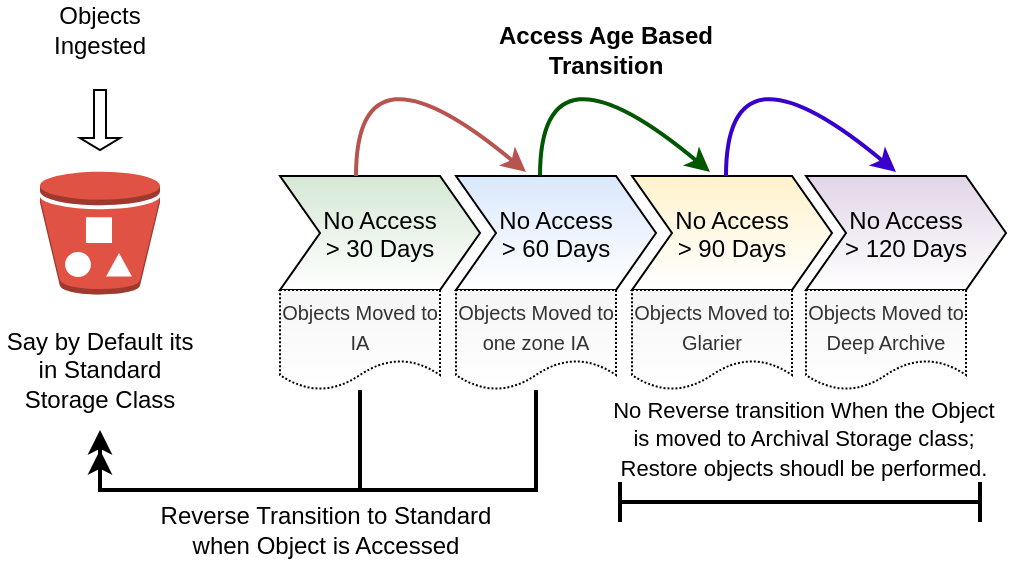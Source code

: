 <mxfile version="12.5.3" type="device" pages="2"><diagram id="UPrZ21u3Sxta1v2jMHAh" name="Page-1"><mxGraphModel dx="643" dy="426" grid="1" gridSize="10" guides="1" tooltips="1" connect="1" arrows="1" fold="1" page="1" pageScale="1" pageWidth="827" pageHeight="1169" math="0" shadow="0"><root><mxCell id="0"/><mxCell id="1" parent="0"/><mxCell id="R510ErfRruc9NUg7haOz-1" value="" style="swimlane;childLayout=stackLayout;horizontal=1;fillColor=none;horizontalStack=1;resizeParent=1;resizeParentMax=0;resizeLast=0;collapsible=0;strokeColor=none;stackBorder=10;stackSpacing=-12;resizable=1;align=center;points=[];fontColor=#000000;" vertex="1" parent="1"><mxGeometry x="240" y="270" width="296" height="100" as="geometry"/></mxCell><mxCell id="R510ErfRruc9NUg7haOz-2" value="No Access&#10;&gt; 30 Days" style="shape=step;perimeter=stepPerimeter;fixedSize=1;points=[];fillColor=#d5e8d4;strokeColor=#000000;gradientColor=#ffffff;" vertex="1" parent="R510ErfRruc9NUg7haOz-1"><mxGeometry x="10" y="33" width="100" height="57" as="geometry"/></mxCell><mxCell id="R510ErfRruc9NUg7haOz-3" value="" style="curved=1;endArrow=classic;html=1;entryX=0.35;entryY=-0.035;entryDx=0;entryDy=0;entryPerimeter=0;exitX=0.38;exitY=0;exitDx=0;exitDy=0;exitPerimeter=0;strokeWidth=2;fillColor=#008a00;strokeColor=#005700;" edge="1" parent="R510ErfRruc9NUg7haOz-1"><mxGeometry width="50" height="50" relative="1" as="geometry"><mxPoint x="140" y="33" as="sourcePoint"/><mxPoint x="225" y="31.005" as="targetPoint"/><Array as="points"><mxPoint x="140" y="-40"/></Array></mxGeometry></mxCell><mxCell id="R510ErfRruc9NUg7haOz-4" value="No Access&#10;&gt; 60 Days" style="shape=step;perimeter=stepPerimeter;fixedSize=1;points=[];fillColor=#dae8fc;strokeColor=#000000;gradientColor=#ffffff;" vertex="1" parent="R510ErfRruc9NUg7haOz-1"><mxGeometry x="98" y="33" width="100" height="57" as="geometry"/></mxCell><mxCell id="R510ErfRruc9NUg7haOz-5" value="No Access&#10;&gt; 90 Days" style="shape=step;perimeter=stepPerimeter;fixedSize=1;points=[];fillColor=#fff2cc;strokeColor=#000000;gradientColor=#ffffff;" vertex="1" parent="R510ErfRruc9NUg7haOz-1"><mxGeometry x="186" y="33" width="100" height="57" as="geometry"/></mxCell><mxCell id="R510ErfRruc9NUg7haOz-6" value="" style="curved=1;endArrow=classic;html=1;entryX=0.35;entryY=-0.035;entryDx=0;entryDy=0;entryPerimeter=0;exitX=0.38;exitY=0;exitDx=0;exitDy=0;exitPerimeter=0;strokeWidth=2;fillColor=#f8cecc;strokeColor=#b85450;" edge="1" parent="R510ErfRruc9NUg7haOz-1" source="R510ErfRruc9NUg7haOz-2" target="R510ErfRruc9NUg7haOz-4"><mxGeometry width="50" height="50" relative="1" as="geometry"><mxPoint x="48" y="10" as="sourcePoint"/><mxPoint x="98" y="-40" as="targetPoint"/><Array as="points"><mxPoint x="48" y="-40"/></Array></mxGeometry></mxCell><mxCell id="R510ErfRruc9NUg7haOz-7" value="" style="curved=1;endArrow=classic;html=1;entryX=0.35;entryY=-0.035;entryDx=0;entryDy=0;entryPerimeter=0;exitX=0.38;exitY=0;exitDx=0;exitDy=0;exitPerimeter=0;strokeWidth=2;fillColor=#6a00ff;strokeColor=#3700CC;" edge="1" parent="R510ErfRruc9NUg7haOz-1"><mxGeometry width="50" height="50" relative="1" as="geometry"><mxPoint x="233" y="33" as="sourcePoint"/><mxPoint x="318" y="31.005" as="targetPoint"/><Array as="points"><mxPoint x="233" y="-40"/></Array></mxGeometry></mxCell><mxCell id="R510ErfRruc9NUg7haOz-8" value="No Access&#10;&gt; 120 Days" style="shape=step;perimeter=stepPerimeter;fixedSize=1;points=[];fillColor=#e1d5e7;strokeColor=#000000;gradientColor=#ffffff;" vertex="1" parent="1"><mxGeometry x="513" y="303" width="100" height="57" as="geometry"/></mxCell><mxCell id="R510ErfRruc9NUg7haOz-9" value="" style="outlineConnect=0;dashed=0;verticalLabelPosition=bottom;verticalAlign=top;align=center;html=1;shape=mxgraph.aws3.bucket_with_objects;fillColor=#E05243;gradientColor=none;" vertex="1" parent="1"><mxGeometry x="130" y="300.75" width="60" height="61.5" as="geometry"/></mxCell><mxCell id="R510ErfRruc9NUg7haOz-10" value="" style="shape=singleArrow;direction=south;whiteSpace=wrap;html=1;" vertex="1" parent="1"><mxGeometry x="150" y="260" width="20" height="30" as="geometry"/></mxCell><mxCell id="R510ErfRruc9NUg7haOz-11" value="Objects Ingested" style="text;html=1;strokeColor=none;fillColor=none;align=center;verticalAlign=middle;whiteSpace=wrap;rounded=0;" vertex="1" parent="1"><mxGeometry x="140" y="220" width="40" height="20" as="geometry"/></mxCell><mxCell id="R510ErfRruc9NUg7haOz-12" value="Say by Default its in Standard Storage Class" style="text;html=1;strokeColor=none;fillColor=none;align=center;verticalAlign=middle;whiteSpace=wrap;rounded=0;" vertex="1" parent="1"><mxGeometry x="110" y="390" width="100" height="20" as="geometry"/></mxCell><mxCell id="R510ErfRruc9NUg7haOz-13" style="edgeStyle=orthogonalEdgeStyle;rounded=0;orthogonalLoop=1;jettySize=auto;html=1;startArrow=none;startFill=0;endArrow=classic;endFill=1;strokeWidth=2;" edge="1" parent="1" source="R510ErfRruc9NUg7haOz-14"><mxGeometry relative="1" as="geometry"><mxPoint x="160" y="430" as="targetPoint"/><Array as="points"><mxPoint x="290" y="460"/><mxPoint x="160" y="460"/></Array></mxGeometry></mxCell><mxCell id="R510ErfRruc9NUg7haOz-14" value="&lt;font style=&quot;font-size: 10px&quot;&gt;Objects Moved to IA&lt;/font&gt;" style="shape=document;whiteSpace=wrap;html=1;boundedLbl=1;fillColor=#f5f5f5;strokeColor=#000000;fontColor=#333333;gradientColor=#ffffff;dashed=1;dashPattern=1 1;" vertex="1" parent="1"><mxGeometry x="250" y="360" width="80" height="50" as="geometry"/></mxCell><mxCell id="R510ErfRruc9NUg7haOz-15" style="edgeStyle=orthogonalEdgeStyle;rounded=0;orthogonalLoop=1;jettySize=auto;html=1;startArrow=none;startFill=0;endArrow=classic;endFill=1;strokeWidth=2;" edge="1" parent="1" source="R510ErfRruc9NUg7haOz-16"><mxGeometry relative="1" as="geometry"><mxPoint x="160" y="440" as="targetPoint"/><Array as="points"><mxPoint x="378" y="460"/><mxPoint x="160" y="460"/></Array></mxGeometry></mxCell><mxCell id="R510ErfRruc9NUg7haOz-16" value="&lt;font style=&quot;font-size: 10px&quot;&gt;Objects Moved to one zone IA&lt;/font&gt;" style="shape=document;whiteSpace=wrap;html=1;boundedLbl=1;fillColor=#f5f5f5;strokeColor=#000000;fontColor=#333333;gradientColor=#ffffff;dashed=1;dashPattern=1 1;" vertex="1" parent="1"><mxGeometry x="338" y="360" width="80" height="50" as="geometry"/></mxCell><mxCell id="R510ErfRruc9NUg7haOz-17" value="&lt;font style=&quot;font-size: 10px&quot;&gt;Objects Moved to Glarier&lt;/font&gt;" style="shape=document;whiteSpace=wrap;html=1;boundedLbl=1;fillColor=#f5f5f5;strokeColor=#000000;fontColor=#333333;gradientColor=#ffffff;dashed=1;dashPattern=1 1;" vertex="1" parent="1"><mxGeometry x="426" y="360" width="80" height="50" as="geometry"/></mxCell><mxCell id="R510ErfRruc9NUg7haOz-18" value="&lt;font style=&quot;font-size: 10px&quot;&gt;Objects Moved to Deep Archive&lt;/font&gt;" style="shape=document;whiteSpace=wrap;html=1;boundedLbl=1;fillColor=#f5f5f5;strokeColor=#000000;fontColor=#333333;gradientColor=#ffffff;dashed=1;dashPattern=1 1;" vertex="1" parent="1"><mxGeometry x="513" y="360" width="80" height="50" as="geometry"/></mxCell><mxCell id="R510ErfRruc9NUg7haOz-19" value="Access Age Based Transition" style="text;html=1;strokeColor=none;fillColor=none;align=center;verticalAlign=middle;whiteSpace=wrap;rounded=0;fontStyle=1" vertex="1" parent="1"><mxGeometry x="358" y="230" width="110" height="20" as="geometry"/></mxCell><mxCell id="R510ErfRruc9NUg7haOz-20" value="" style="shape=crossbar;whiteSpace=wrap;html=1;rounded=1;strokeWidth=2;" vertex="1" parent="1"><mxGeometry x="420" y="456" width="180" height="20" as="geometry"/></mxCell><mxCell id="R510ErfRruc9NUg7haOz-21" value="&lt;font style=&quot;font-size: 11px&quot;&gt;No Reverse transition When the Object is moved to Archival Storage class; Restore objects shoudl be performed.&lt;/font&gt;" style="text;html=1;strokeColor=none;fillColor=none;align=center;verticalAlign=middle;whiteSpace=wrap;rounded=0;" vertex="1" parent="1"><mxGeometry x="412" y="424" width="200" height="20" as="geometry"/></mxCell><mxCell id="R510ErfRruc9NUg7haOz-22" value="Reverse Transition to Standard when Object is Accessed" style="text;html=1;strokeColor=none;fillColor=none;align=center;verticalAlign=middle;whiteSpace=wrap;rounded=0;" vertex="1" parent="1"><mxGeometry x="188" y="470" width="170" height="20" as="geometry"/></mxCell></root></mxGraphModel></diagram><diagram id="9WHNC9fn39oVW539fFD8" name="Page-2"><mxGraphModel dx="932" dy="617" grid="1" gridSize="10" guides="1" tooltips="1" connect="1" arrows="1" fold="1" page="1" pageScale="1" pageWidth="827" pageHeight="1169" math="0" shadow="0"><root><mxCell id="V0-_SJWaz8lJhYiRVJ0K-0"/><mxCell id="V0-_SJWaz8lJhYiRVJ0K-1" parent="V0-_SJWaz8lJhYiRVJ0K-0"/><mxCell id="V0-_SJWaz8lJhYiRVJ0K-11" style="edgeStyle=orthogonalEdgeStyle;rounded=0;orthogonalLoop=1;jettySize=auto;html=1;entryX=0.1;entryY=0.5;entryDx=0;entryDy=0;entryPerimeter=0;exitX=1;exitY=0.5;exitDx=0;exitDy=0;exitPerimeter=0;" edge="1" parent="V0-_SJWaz8lJhYiRVJ0K-1" source="V0-_SJWaz8lJhYiRVJ0K-26" target="V0-_SJWaz8lJhYiRVJ0K-3"><mxGeometry relative="1" as="geometry"><mxPoint x="113" y="309" as="sourcePoint"/></mxGeometry></mxCell><mxCell id="V0-_SJWaz8lJhYiRVJ0K-13" style="edgeStyle=orthogonalEdgeStyle;curved=1;rounded=0;orthogonalLoop=1;jettySize=auto;html=1;exitX=0.75;exitY=0.5;exitDx=0;exitDy=0;exitPerimeter=0;entryX=0;entryY=0.5;entryDx=0;entryDy=0;entryPerimeter=0;" edge="1" parent="V0-_SJWaz8lJhYiRVJ0K-1" source="V0-_SJWaz8lJhYiRVJ0K-3" target="V0-_SJWaz8lJhYiRVJ0K-6"><mxGeometry relative="1" as="geometry"/></mxCell><mxCell id="V0-_SJWaz8lJhYiRVJ0K-14" style="edgeStyle=orthogonalEdgeStyle;curved=1;rounded=0;orthogonalLoop=1;jettySize=auto;html=1;exitX=0.75;exitY=0.5;exitDx=0;exitDy=0;exitPerimeter=0;entryX=0;entryY=0.5;entryDx=0;entryDy=0;entryPerimeter=0;" edge="1" parent="V0-_SJWaz8lJhYiRVJ0K-1" source="V0-_SJWaz8lJhYiRVJ0K-3" target="V0-_SJWaz8lJhYiRVJ0K-5"><mxGeometry relative="1" as="geometry"/></mxCell><mxCell id="V0-_SJWaz8lJhYiRVJ0K-3" value="Cloudwatch" style="outlineConnect=0;dashed=0;verticalLabelPosition=bottom;verticalAlign=top;align=center;html=1;shape=mxgraph.aws3.cloudwatch;fillColor=#759C3E;gradientColor=none;dashPattern=1 1;strokeColor=#000000;" vertex="1" parent="V0-_SJWaz8lJhYiRVJ0K-1"><mxGeometry x="220" y="262.5" width="82.5" height="93" as="geometry"/></mxCell><mxCell id="V0-_SJWaz8lJhYiRVJ0K-4" value="&lt;font style=&quot;font-size: 8px&quot;&gt;Rule &lt;br&gt;(Periodic/Schedule)&lt;/font&gt;" style="outlineConnect=0;fontColor=#232F3E;gradientColor=none;strokeColor=#232F3E;fillColor=#ffffff;dashed=0;verticalLabelPosition=bottom;verticalAlign=top;align=center;html=1;fontSize=12;fontStyle=0;aspect=fixed;shape=mxgraph.aws4.resourceIcon;resIcon=mxgraph.aws4.rule;labelBackgroundColor=#FFFFFF;" vertex="1" parent="V0-_SJWaz8lJhYiRVJ0K-1"><mxGeometry x="290" y="378" width="40" height="40" as="geometry"/></mxCell><mxCell id="V0-_SJWaz8lJhYiRVJ0K-15" style="edgeStyle=none;rounded=0;orthogonalLoop=1;jettySize=auto;html=1;exitX=1;exitY=0.5;exitDx=0;exitDy=0;exitPerimeter=0;" edge="1" parent="V0-_SJWaz8lJhYiRVJ0K-1" source="V0-_SJWaz8lJhYiRVJ0K-5" target="V0-_SJWaz8lJhYiRVJ0K-10"><mxGeometry relative="1" as="geometry"/></mxCell><mxCell id="V0-_SJWaz8lJhYiRVJ0K-31" style="edgeStyle=elbowEdgeStyle;rounded=0;orthogonalLoop=1;jettySize=auto;html=1;exitX=0.5;exitY=0;exitDx=0;exitDy=0;exitPerimeter=0;entryX=0.5;entryY=0;entryDx=0;entryDy=0;entryPerimeter=0;" edge="1" parent="V0-_SJWaz8lJhYiRVJ0K-1" source="V0-_SJWaz8lJhYiRVJ0K-5" target="V0-_SJWaz8lJhYiRVJ0K-26"><mxGeometry relative="1" as="geometry"><Array as="points"><mxPoint x="280" y="100"/></Array></mxGeometry></mxCell><mxCell id="V0-_SJWaz8lJhYiRVJ0K-5" value="S3 Access Monitor&lt;br&gt;&amp;amp;&lt;br&gt;Swift Transition" style="outlineConnect=0;dashed=0;verticalLabelPosition=bottom;verticalAlign=top;align=center;html=1;shape=mxgraph.aws3.lambda_function;fillColor=#F58534;gradientColor=none;dashPattern=1 1;strokeColor=#000000;" vertex="1" parent="V0-_SJWaz8lJhYiRVJ0K-1"><mxGeometry x="398" y="140" width="69" height="72" as="geometry"/></mxCell><mxCell id="V0-_SJWaz8lJhYiRVJ0K-16" style="edgeStyle=none;rounded=0;orthogonalLoop=1;jettySize=auto;html=1;exitX=1;exitY=0.5;exitDx=0;exitDy=0;exitPerimeter=0;entryX=0;entryY=0.5;entryDx=0;entryDy=0;entryPerimeter=0;" edge="1" parent="V0-_SJWaz8lJhYiRVJ0K-1" source="V0-_SJWaz8lJhYiRVJ0K-6" target="V0-_SJWaz8lJhYiRVJ0K-7"><mxGeometry relative="1" as="geometry"/></mxCell><mxCell id="V0-_SJWaz8lJhYiRVJ0K-17" style="edgeStyle=orthogonalEdgeStyle;curved=1;rounded=0;orthogonalLoop=1;jettySize=auto;html=1;exitX=0.5;exitY=0;exitDx=0;exitDy=0;exitPerimeter=0;startArrow=classic;startFill=1;" edge="1" parent="V0-_SJWaz8lJhYiRVJ0K-1" source="V0-_SJWaz8lJhYiRVJ0K-6" target="V0-_SJWaz8lJhYiRVJ0K-10"><mxGeometry relative="1" as="geometry"><Array as="points"><mxPoint x="443" y="320"/><mxPoint x="695" y="320"/></Array></mxGeometry></mxCell><mxCell id="V0-_SJWaz8lJhYiRVJ0K-55" style="edgeStyle=elbowEdgeStyle;rounded=0;orthogonalLoop=1;jettySize=auto;html=1;entryX=0;entryY=0.5;entryDx=0;entryDy=0;entryPerimeter=0;startArrow=none;startFill=0;endArrow=classic;endFill=1;" edge="1" parent="V0-_SJWaz8lJhYiRVJ0K-1" source="V0-_SJWaz8lJhYiRVJ0K-6" target="V0-_SJWaz8lJhYiRVJ0K-20"><mxGeometry relative="1" as="geometry"><Array as="points"><mxPoint x="490" y="414"/></Array></mxGeometry></mxCell><mxCell id="V0-_SJWaz8lJhYiRVJ0K-6" value="Access Monitor&amp;nbsp;&lt;br&gt;&amp;amp;&lt;br&gt;Tranition Initiator" style="outlineConnect=0;dashed=0;verticalLabelPosition=bottom;verticalAlign=top;align=center;html=1;shape=mxgraph.aws3.lambda_function;fillColor=#F58534;gradientColor=none;dashPattern=1 1;strokeColor=#000000;" vertex="1" parent="V0-_SJWaz8lJhYiRVJ0K-1"><mxGeometry x="408" y="378" width="69" height="72" as="geometry"/></mxCell><mxCell id="V0-_SJWaz8lJhYiRVJ0K-30" style="edgeStyle=elbowEdgeStyle;rounded=0;orthogonalLoop=1;jettySize=auto;html=1;entryX=0.5;entryY=1;entryDx=0;entryDy=0;entryPerimeter=0;" edge="1" parent="V0-_SJWaz8lJhYiRVJ0K-1" source="V0-_SJWaz8lJhYiRVJ0K-7" target="V0-_SJWaz8lJhYiRVJ0K-26"><mxGeometry relative="1" as="geometry"><Array as="points"><mxPoint x="320" y="530"/></Array></mxGeometry></mxCell><mxCell id="V0-_SJWaz8lJhYiRVJ0K-7" value="Transition Executor" style="outlineConnect=0;dashed=0;verticalLabelPosition=bottom;verticalAlign=top;align=center;html=1;shape=mxgraph.aws3.lambda;fillColor=#F58534;gradientColor=none;dashPattern=1 1;strokeColor=#000000;" vertex="1" parent="V0-_SJWaz8lJhYiRVJ0K-1"><mxGeometry x="657" y="367.5" width="76.5" height="93" as="geometry"/></mxCell><mxCell id="V0-_SJWaz8lJhYiRVJ0K-18" style="edgeStyle=orthogonalEdgeStyle;curved=1;rounded=0;orthogonalLoop=1;jettySize=auto;html=1;entryX=0.5;entryY=0;entryDx=0;entryDy=0;entryPerimeter=0;" edge="1" parent="V0-_SJWaz8lJhYiRVJ0K-1" source="V0-_SJWaz8lJhYiRVJ0K-10" target="V0-_SJWaz8lJhYiRVJ0K-7"><mxGeometry relative="1" as="geometry"/></mxCell><mxCell id="V0-_SJWaz8lJhYiRVJ0K-10" value="Object Access Store" style="outlineConnect=0;fontColor=#232F3E;gradientColor=none;strokeColor=#ffffff;fillColor=#232F3E;dashed=0;verticalLabelPosition=middle;verticalAlign=bottom;align=center;html=1;whiteSpace=wrap;fontSize=10;fontStyle=1;spacing=3;shape=mxgraph.aws4.productIcon;prIcon=mxgraph.aws4.elasticsearch_service;dashPattern=1 1;" vertex="1" parent="V0-_SJWaz8lJhYiRVJ0K-1"><mxGeometry x="654.5" y="116" width="80" height="120" as="geometry"/></mxCell><mxCell id="V0-_SJWaz8lJhYiRVJ0K-19" value="&lt;font style=&quot;font-size: 8px&quot;&gt;Rule&lt;br&gt;Event Driven&lt;br&gt;Get,Put, CompleteMultiPart&lt;/font&gt;" style="outlineConnect=0;fontColor=#232F3E;gradientColor=none;strokeColor=#232F3E;fillColor=#ffffff;dashed=0;verticalLabelPosition=bottom;verticalAlign=top;align=center;html=1;fontSize=12;fontStyle=0;aspect=fixed;shape=mxgraph.aws4.resourceIcon;resIcon=mxgraph.aws4.rule;labelBackgroundColor=#FFFFFF;" vertex="1" parent="V0-_SJWaz8lJhYiRVJ0K-1"><mxGeometry x="270" y="140" width="40" height="40" as="geometry"/></mxCell><mxCell id="V0-_SJWaz8lJhYiRVJ0K-20" value="Access Transition&lt;br&gt;Policy" style="verticalLabelPosition=bottom;html=1;fillColor=#28A8E0;verticalAlign=top;points=[[0.145,0.145,0],[0.856,0.145,0],[0.855,0.855,0],[0.145,0.855,0],[0.5,0,0], [1,0.5,0], [0.5,1,0],[0,0.5,0]];pointerEvents=1;align=center;shape=mxgraph.cisco_safe.capability.policy_configuration;dashed=1;dashPattern=1 1;strokeColor=#000000;" vertex="1" parent="V0-_SJWaz8lJhYiRVJ0K-1"><mxGeometry x="520" y="336" width="40" height="42" as="geometry"/></mxCell><mxCell id="V0-_SJWaz8lJhYiRVJ0K-32" style="edgeStyle=elbowEdgeStyle;rounded=0;orthogonalLoop=1;jettySize=auto;html=1;exitX=0;exitY=0.5;exitDx=0;exitDy=0;exitPerimeter=0;startArrow=classic;startFill=1;" edge="1" parent="V0-_SJWaz8lJhYiRVJ0K-1"><mxGeometry relative="1" as="geometry"><mxPoint x="20" y="309" as="targetPoint"/><mxPoint x="80" y="309" as="sourcePoint"/></mxGeometry></mxCell><mxCell id="V0-_SJWaz8lJhYiRVJ0K-26" value="&lt;br&gt;S3 Object Store" style="outlineConnect=0;dashed=0;verticalLabelPosition=bottom;verticalAlign=top;align=center;html=1;shape=mxgraph.aws3.s3;fillColor=#E05243;gradientColor=none;dashPattern=1 1;strokeColor=#000000;" vertex="1" parent="V0-_SJWaz8lJhYiRVJ0K-1"><mxGeometry x="80" y="262.5" width="76.5" height="93" as="geometry"/></mxCell><mxCell id="V0-_SJWaz8lJhYiRVJ0K-33" value="1" style="ellipse;whiteSpace=wrap;html=1;aspect=fixed;dashed=1;dashPattern=1 1;strokeColor=#000000;fillColor=#dae8fc;" vertex="1" parent="V0-_SJWaz8lJhYiRVJ0K-1"><mxGeometry x="40" y="280" width="20" height="20" as="geometry"/></mxCell><mxCell id="V0-_SJWaz8lJhYiRVJ0K-34" value="2" style="ellipse;whiteSpace=wrap;html=1;aspect=fixed;dashed=1;dashPattern=1 1;strokeColor=#000000;fillColor=#dae8fc;" vertex="1" parent="V0-_SJWaz8lJhYiRVJ0K-1"><mxGeometry x="320" y="242.5" width="20" height="20" as="geometry"/></mxCell><mxCell id="V0-_SJWaz8lJhYiRVJ0K-35" value="3" style="ellipse;whiteSpace=wrap;html=1;aspect=fixed;dashed=1;dashPattern=1 1;strokeColor=#000000;fillColor=#dae8fc;" vertex="1" parent="V0-_SJWaz8lJhYiRVJ0K-1"><mxGeometry x="260" y="70" width="20" height="20" as="geometry"/></mxCell><mxCell id="V0-_SJWaz8lJhYiRVJ0K-36" value="4" style="ellipse;whiteSpace=wrap;html=1;aspect=fixed;dashed=1;dashPattern=1 1;strokeColor=#000000;fillColor=#dae8fc;" vertex="1" parent="V0-_SJWaz8lJhYiRVJ0K-1"><mxGeometry x="550" y="140" width="20" height="20" as="geometry"/></mxCell><mxCell id="V0-_SJWaz8lJhYiRVJ0K-37" value="A" style="ellipse;whiteSpace=wrap;html=1;aspect=fixed;dashed=1;dashPattern=1 1;strokeColor=#000000;fillColor=#f8cecc;" vertex="1" parent="V0-_SJWaz8lJhYiRVJ0K-1"><mxGeometry x="320" y="342" width="20" height="20" as="geometry"/></mxCell><mxCell id="V0-_SJWaz8lJhYiRVJ0K-38" value="B" style="ellipse;whiteSpace=wrap;html=1;aspect=fixed;dashed=1;dashPattern=1 1;strokeColor=#000000;fillColor=#f8cecc;" vertex="1" parent="V0-_SJWaz8lJhYiRVJ0K-1"><mxGeometry x="550" y="290" width="20" height="20" as="geometry"/></mxCell><mxCell id="V0-_SJWaz8lJhYiRVJ0K-39" value="C" style="ellipse;whiteSpace=wrap;html=1;aspect=fixed;dashed=1;dashPattern=1 1;strokeColor=#000000;fillColor=#f8cecc;" vertex="1" parent="V0-_SJWaz8lJhYiRVJ0K-1"><mxGeometry x="560" y="430" width="20" height="20" as="geometry"/></mxCell><mxCell id="V0-_SJWaz8lJhYiRVJ0K-41" value="1" style="ellipse;whiteSpace=wrap;html=1;aspect=fixed;dashed=1;dashPattern=1 1;strokeColor=#000000;fillColor=#dae8fc;" vertex="1" parent="V0-_SJWaz8lJhYiRVJ0K-1"><mxGeometry x="50" y="620" width="20" height="20" as="geometry"/></mxCell><mxCell id="V0-_SJWaz8lJhYiRVJ0K-42" value="Accessing the S3 Object" style="text;html=1;strokeColor=none;fillColor=none;align=left;verticalAlign=middle;whiteSpace=wrap;rounded=0;dashed=1;dashPattern=1 1;" vertex="1" parent="V0-_SJWaz8lJhYiRVJ0K-1"><mxGeometry x="80" y="620" width="180" height="20" as="geometry"/></mxCell><mxCell id="V0-_SJWaz8lJhYiRVJ0K-43" value="2" style="ellipse;whiteSpace=wrap;html=1;aspect=fixed;dashed=1;dashPattern=1 1;strokeColor=#000000;fillColor=#dae8fc;" vertex="1" parent="V0-_SJWaz8lJhYiRVJ0K-1"><mxGeometry x="50" y="660" width="20" height="20" as="geometry"/></mxCell><mxCell id="V0-_SJWaz8lJhYiRVJ0K-44" value="Cloudwatch Registered Rule Generates Event for Get object and trigger S3 Access Monitor Lambda" style="text;html=1;strokeColor=none;fillColor=none;align=left;verticalAlign=middle;whiteSpace=wrap;rounded=0;dashed=1;dashPattern=1 1;" vertex="1" parent="V0-_SJWaz8lJhYiRVJ0K-1"><mxGeometry x="80" y="660" width="320" height="20" as="geometry"/></mxCell><mxCell id="V0-_SJWaz8lJhYiRVJ0K-45" value="3" style="ellipse;whiteSpace=wrap;html=1;aspect=fixed;dashed=1;dashPattern=1 1;strokeColor=#000000;fillColor=#dae8fc;" vertex="1" parent="V0-_SJWaz8lJhYiRVJ0K-1"><mxGeometry x="50" y="710" width="20" height="20" as="geometry"/></mxCell><mxCell id="V0-_SJWaz8lJhYiRVJ0K-46" value="S3 Access Monitor Identifies the current storage class and Make reverse transition to Satndard Storage class if current storage class is IA or ONE Zone IA" style="text;html=1;strokeColor=none;fillColor=none;align=left;verticalAlign=middle;whiteSpace=wrap;rounded=0;dashed=1;dashPattern=1 1;" vertex="1" parent="V0-_SJWaz8lJhYiRVJ0K-1"><mxGeometry x="80" y="710" width="310" height="20" as="geometry"/></mxCell><mxCell id="V0-_SJWaz8lJhYiRVJ0K-47" value="4" style="ellipse;whiteSpace=wrap;html=1;aspect=fixed;dashed=1;dashPattern=1 1;strokeColor=#000000;fillColor=#dae8fc;" vertex="1" parent="V0-_SJWaz8lJhYiRVJ0K-1"><mxGeometry x="50" y="760" width="20" height="20" as="geometry"/></mxCell><mxCell id="V0-_SJWaz8lJhYiRVJ0K-48" value="Records the Access information of that object in Object Access Store; for periodic monitoring facilitating the transition." style="text;html=1;strokeColor=none;fillColor=none;align=left;verticalAlign=middle;whiteSpace=wrap;rounded=0;dashed=1;dashPattern=1 1;" vertex="1" parent="V0-_SJWaz8lJhYiRVJ0K-1"><mxGeometry x="80" y="760" width="310" height="20" as="geometry"/></mxCell><mxCell id="V0-_SJWaz8lJhYiRVJ0K-49" value="A" style="ellipse;whiteSpace=wrap;html=1;aspect=fixed;dashed=1;dashPattern=1 1;strokeColor=#000000;fillColor=#f8cecc;" vertex="1" parent="V0-_SJWaz8lJhYiRVJ0K-1"><mxGeometry x="467" y="620" width="20" height="20" as="geometry"/></mxCell><mxCell id="V0-_SJWaz8lJhYiRVJ0K-50" value="Preiodic rule match and Access Monitor Lambda Trigger" style="text;html=1;strokeColor=none;fillColor=none;align=left;verticalAlign=middle;whiteSpace=wrap;rounded=0;dashed=1;dashPattern=1 1;" vertex="1" parent="V0-_SJWaz8lJhYiRVJ0K-1"><mxGeometry x="500" y="620" width="180" height="20" as="geometry"/></mxCell><mxCell id="V0-_SJWaz8lJhYiRVJ0K-51" value="B" style="ellipse;whiteSpace=wrap;html=1;aspect=fixed;dashed=1;dashPattern=1 1;strokeColor=#000000;fillColor=#f8cecc;" vertex="1" parent="V0-_SJWaz8lJhYiRVJ0K-1"><mxGeometry x="467" y="660" width="20" height="20" as="geometry"/></mxCell><mxCell id="V0-_SJWaz8lJhYiRVJ0K-52" value="Queries the Object Access Store for Objects qualified for Transition based on access Transition Policy." style="text;html=1;strokeColor=none;fillColor=none;align=left;verticalAlign=middle;whiteSpace=wrap;rounded=0;dashed=1;dashPattern=1 1;" vertex="1" parent="V0-_SJWaz8lJhYiRVJ0K-1"><mxGeometry x="500" y="660" width="280" height="20" as="geometry"/></mxCell><mxCell id="V0-_SJWaz8lJhYiRVJ0K-56" value="C" style="ellipse;whiteSpace=wrap;html=1;aspect=fixed;dashed=1;dashPattern=1 1;strokeColor=#000000;fillColor=#f8cecc;" vertex="1" parent="V0-_SJWaz8lJhYiRVJ0K-1"><mxGeometry x="467" y="710" width="20" height="20" as="geometry"/></mxCell><mxCell id="V0-_SJWaz8lJhYiRVJ0K-57" value="Triggers Lambda for each Object qualified for transition with targted Storage class" style="text;html=1;strokeColor=none;fillColor=none;align=left;verticalAlign=middle;whiteSpace=wrap;rounded=0;dashed=1;dashPattern=1 1;" vertex="1" parent="V0-_SJWaz8lJhYiRVJ0K-1"><mxGeometry x="500" y="710" width="280" height="20" as="geometry"/></mxCell><mxCell id="V0-_SJWaz8lJhYiRVJ0K-58" value="D" style="ellipse;whiteSpace=wrap;html=1;aspect=fixed;dashed=1;dashPattern=1 1;strokeColor=#000000;fillColor=#f8cecc;" vertex="1" parent="V0-_SJWaz8lJhYiRVJ0K-1"><mxGeometry x="467" y="760" width="20" height="20" as="geometry"/></mxCell><mxCell id="V0-_SJWaz8lJhYiRVJ0K-59" value="Transition Executor Performs transition and Records the information onto Object Access Store&amp;nbsp;" style="text;html=1;strokeColor=none;fillColor=none;align=left;verticalAlign=middle;whiteSpace=wrap;rounded=0;dashed=1;dashPattern=1 1;" vertex="1" parent="V0-_SJWaz8lJhYiRVJ0K-1"><mxGeometry x="500" y="760" width="280" height="20" as="geometry"/></mxCell></root></mxGraphModel></diagram></mxfile>